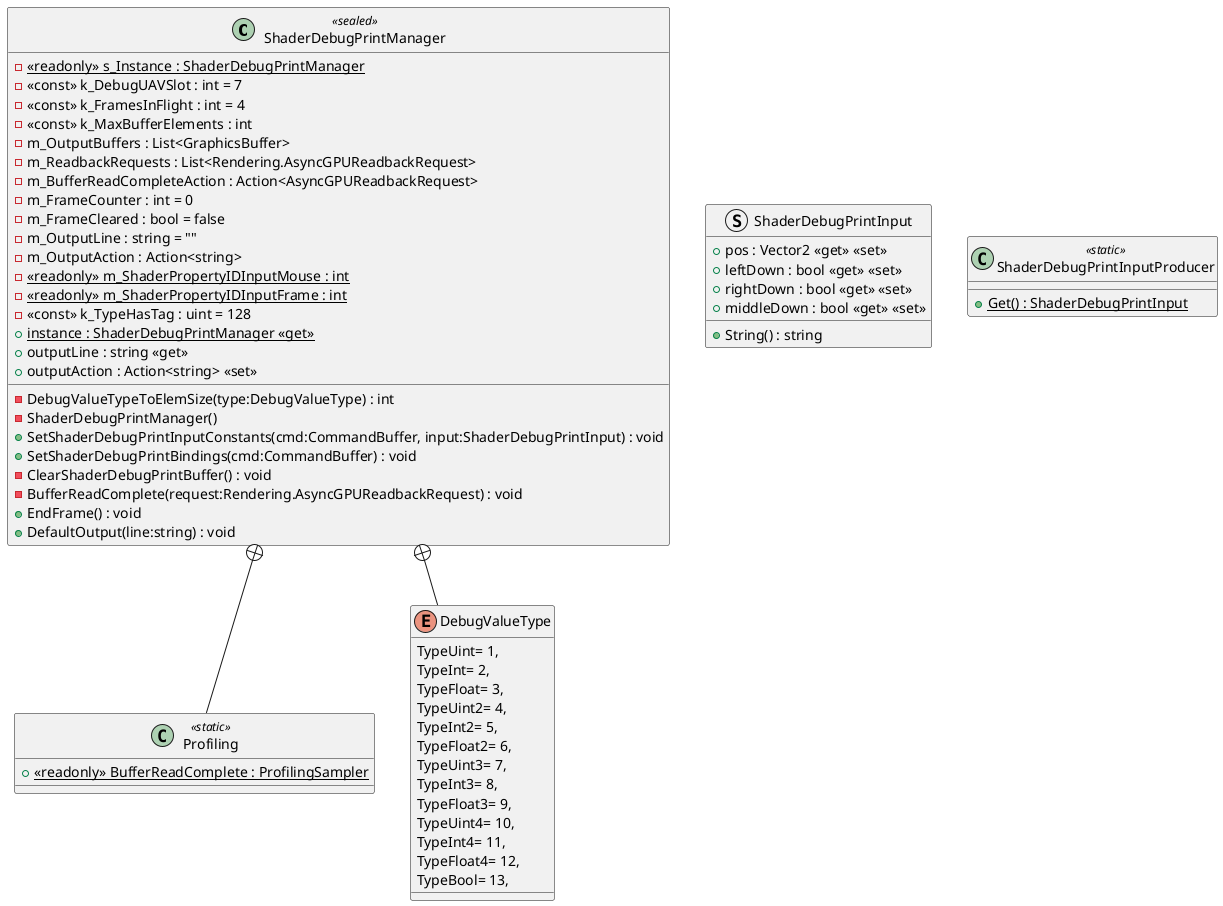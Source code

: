 @startuml
class ShaderDebugPrintManager <<sealed>> {
    - {static} <<readonly>> s_Instance : ShaderDebugPrintManager
    - <<const>> k_DebugUAVSlot : int = 7
    - <<const>> k_FramesInFlight : int = 4
    - <<const>> k_MaxBufferElements : int
    - m_OutputBuffers : List<GraphicsBuffer>
    - m_ReadbackRequests : List<Rendering.AsyncGPUReadbackRequest>
    - m_BufferReadCompleteAction : Action<AsyncGPUReadbackRequest>
    - m_FrameCounter : int = 0
    - m_FrameCleared : bool = false
    - m_OutputLine : string = ""
    - m_OutputAction : Action<string>
    - {static} <<readonly>> m_ShaderPropertyIDInputMouse : int
    - {static} <<readonly>> m_ShaderPropertyIDInputFrame : int
    - <<const>> k_TypeHasTag : uint = 128
    - DebugValueTypeToElemSize(type:DebugValueType) : int
    - ShaderDebugPrintManager()
    + {static} instance : ShaderDebugPrintManager <<get>>
    + SetShaderDebugPrintInputConstants(cmd:CommandBuffer, input:ShaderDebugPrintInput) : void
    + SetShaderDebugPrintBindings(cmd:CommandBuffer) : void
    - ClearShaderDebugPrintBuffer() : void
    - BufferReadComplete(request:Rendering.AsyncGPUReadbackRequest) : void
    + EndFrame() : void
    + outputLine : string <<get>>
    + outputAction : Action<string> <<set>>
    + DefaultOutput(line:string) : void
}
struct ShaderDebugPrintInput {
    + pos : Vector2 <<get>> <<set>>
    + leftDown : bool <<get>> <<set>>
    + rightDown : bool <<get>> <<set>>
    + middleDown : bool <<get>> <<set>>
    + String() : string
}
class ShaderDebugPrintInputProducer <<static>> {
    {static} + Get() : ShaderDebugPrintInput
}
class Profiling <<static>> {
    + {static} <<readonly>> BufferReadComplete : ProfilingSampler
}
enum DebugValueType {
    TypeUint= 1,
    TypeInt= 2,
    TypeFloat= 3,
    TypeUint2= 4,
    TypeInt2= 5,
    TypeFloat2= 6,
    TypeUint3= 7,
    TypeInt3= 8,
    TypeFloat3= 9,
    TypeUint4= 10,
    TypeInt4= 11,
    TypeFloat4= 12,
    TypeBool= 13,
}
ShaderDebugPrintManager +-- Profiling
ShaderDebugPrintManager +-- DebugValueType
@enduml
